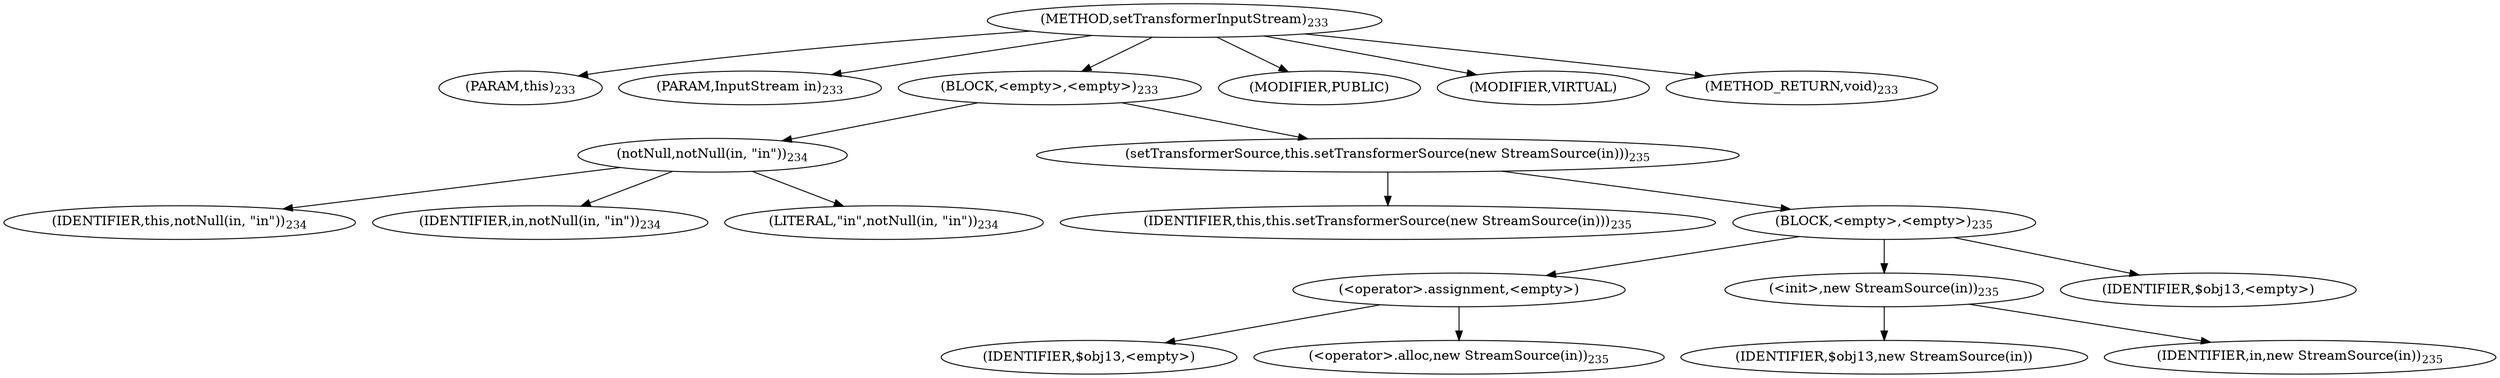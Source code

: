 digraph "setTransformerInputStream" {  
"541" [label = <(METHOD,setTransformerInputStream)<SUB>233</SUB>> ]
"39" [label = <(PARAM,this)<SUB>233</SUB>> ]
"542" [label = <(PARAM,InputStream in)<SUB>233</SUB>> ]
"543" [label = <(BLOCK,&lt;empty&gt;,&lt;empty&gt;)<SUB>233</SUB>> ]
"544" [label = <(notNull,notNull(in, &quot;in&quot;))<SUB>234</SUB>> ]
"38" [label = <(IDENTIFIER,this,notNull(in, &quot;in&quot;))<SUB>234</SUB>> ]
"545" [label = <(IDENTIFIER,in,notNull(in, &quot;in&quot;))<SUB>234</SUB>> ]
"546" [label = <(LITERAL,&quot;in&quot;,notNull(in, &quot;in&quot;))<SUB>234</SUB>> ]
"547" [label = <(setTransformerSource,this.setTransformerSource(new StreamSource(in)))<SUB>235</SUB>> ]
"40" [label = <(IDENTIFIER,this,this.setTransformerSource(new StreamSource(in)))<SUB>235</SUB>> ]
"548" [label = <(BLOCK,&lt;empty&gt;,&lt;empty&gt;)<SUB>235</SUB>> ]
"549" [label = <(&lt;operator&gt;.assignment,&lt;empty&gt;)> ]
"550" [label = <(IDENTIFIER,$obj13,&lt;empty&gt;)> ]
"551" [label = <(&lt;operator&gt;.alloc,new StreamSource(in))<SUB>235</SUB>> ]
"552" [label = <(&lt;init&gt;,new StreamSource(in))<SUB>235</SUB>> ]
"553" [label = <(IDENTIFIER,$obj13,new StreamSource(in))> ]
"554" [label = <(IDENTIFIER,in,new StreamSource(in))<SUB>235</SUB>> ]
"555" [label = <(IDENTIFIER,$obj13,&lt;empty&gt;)> ]
"556" [label = <(MODIFIER,PUBLIC)> ]
"557" [label = <(MODIFIER,VIRTUAL)> ]
"558" [label = <(METHOD_RETURN,void)<SUB>233</SUB>> ]
  "541" -> "39" 
  "541" -> "542" 
  "541" -> "543" 
  "541" -> "556" 
  "541" -> "557" 
  "541" -> "558" 
  "543" -> "544" 
  "543" -> "547" 
  "544" -> "38" 
  "544" -> "545" 
  "544" -> "546" 
  "547" -> "40" 
  "547" -> "548" 
  "548" -> "549" 
  "548" -> "552" 
  "548" -> "555" 
  "549" -> "550" 
  "549" -> "551" 
  "552" -> "553" 
  "552" -> "554" 
}

